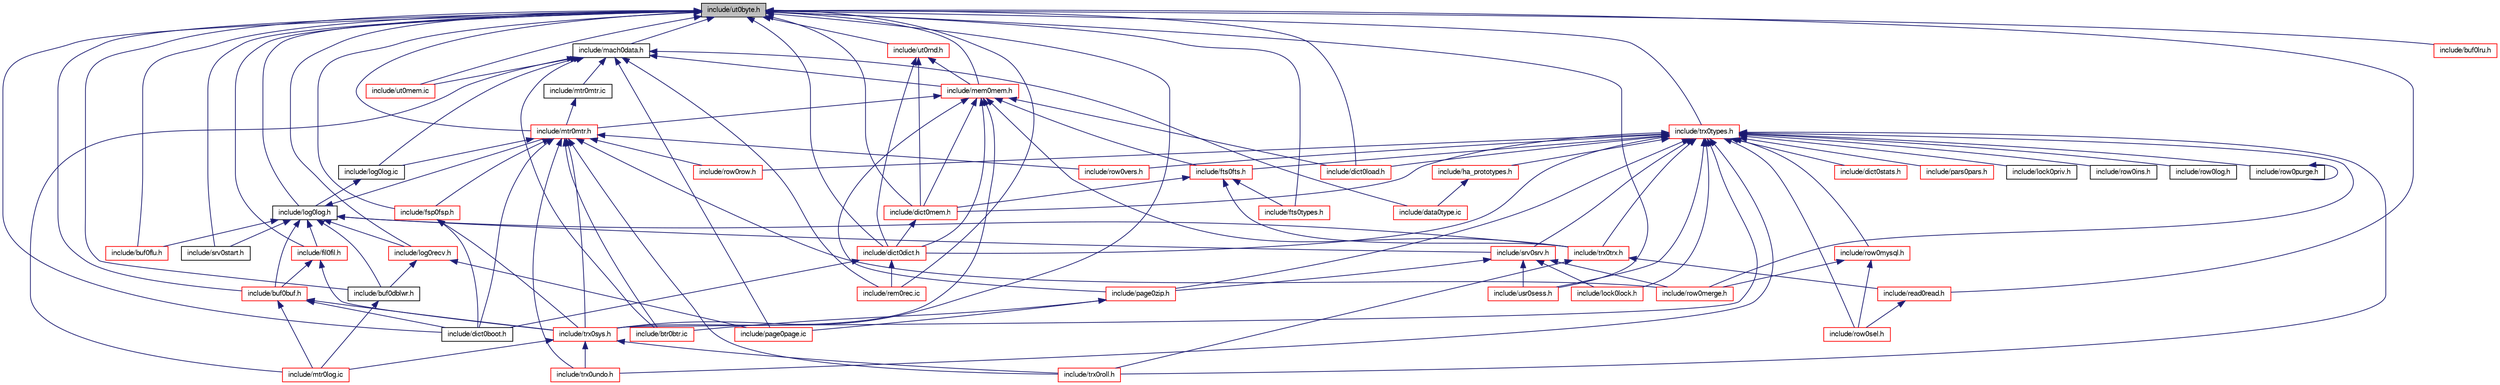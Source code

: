 digraph "include/ut0byte.h"
{
  bgcolor="transparent";
  edge [fontname="FreeSans",fontsize="10",labelfontname="FreeSans",labelfontsize="10"];
  node [fontname="FreeSans",fontsize="10",shape=record];
  Node1 [label="include/ut0byte.h",height=0.2,width=0.4,color="black", fillcolor="grey75", style="filled" fontcolor="black"];
  Node1 -> Node2 [dir="back",color="midnightblue",fontsize="10",style="solid",fontname="FreeSans"];
  Node2 [label="include/mach0data.h",height=0.2,width=0.4,color="black",URL="$mach0data_8h.html"];
  Node2 -> Node3 [dir="back",color="midnightblue",fontsize="10",style="solid",fontname="FreeSans"];
  Node3 [label="include/data0type.ic",height=0.2,width=0.4,color="red",URL="$data0type_8ic.html"];
  Node2 -> Node4 [dir="back",color="midnightblue",fontsize="10",style="solid",fontname="FreeSans"];
  Node4 [label="include/ut0mem.ic",height=0.2,width=0.4,color="red",URL="$ut0mem_8ic.html"];
  Node2 -> Node5 [dir="back",color="midnightblue",fontsize="10",style="solid",fontname="FreeSans"];
  Node5 [label="include/mem0mem.h",height=0.2,width=0.4,color="red",URL="$mem0mem_8h.html"];
  Node5 -> Node6 [dir="back",color="midnightblue",fontsize="10",style="solid",fontname="FreeSans"];
  Node6 [label="include/mtr0mtr.h",height=0.2,width=0.4,color="red",URL="$mtr0mtr_8h.html"];
  Node6 -> Node7 [dir="back",color="midnightblue",fontsize="10",style="solid",fontname="FreeSans"];
  Node7 [label="include/log0log.ic",height=0.2,width=0.4,color="black",URL="$log0log_8ic.html"];
  Node7 -> Node8 [dir="back",color="midnightblue",fontsize="10",style="solid",fontname="FreeSans"];
  Node8 [label="include/log0log.h",height=0.2,width=0.4,color="black",URL="$log0log_8h.html"];
  Node8 -> Node9 [dir="back",color="midnightblue",fontsize="10",style="solid",fontname="FreeSans"];
  Node9 [label="include/trx0trx.h",height=0.2,width=0.4,color="red",URL="$trx0trx_8h.html"];
  Node9 -> Node10 [dir="back",color="midnightblue",fontsize="10",style="solid",fontname="FreeSans"];
  Node10 [label="include/trx0roll.h",height=0.2,width=0.4,color="red",URL="$trx0roll_8h.html"];
  Node9 -> Node11 [dir="back",color="midnightblue",fontsize="10",style="solid",fontname="FreeSans"];
  Node11 [label="include/read0read.h",height=0.2,width=0.4,color="red",URL="$read0read_8h.html"];
  Node11 -> Node12 [dir="back",color="midnightblue",fontsize="10",style="solid",fontname="FreeSans"];
  Node12 [label="include/row0sel.h",height=0.2,width=0.4,color="red",URL="$row0sel_8h.html"];
  Node8 -> Node6 [dir="back",color="midnightblue",fontsize="10",style="solid",fontname="FreeSans"];
  Node8 -> Node13 [dir="back",color="midnightblue",fontsize="10",style="solid",fontname="FreeSans"];
  Node13 [label="include/fil0fil.h",height=0.2,width=0.4,color="red",URL="$fil0fil_8h.html"];
  Node13 -> Node14 [dir="back",color="midnightblue",fontsize="10",style="solid",fontname="FreeSans"];
  Node14 [label="include/trx0sys.h",height=0.2,width=0.4,color="red",URL="$trx0sys_8h.html"];
  Node14 -> Node10 [dir="back",color="midnightblue",fontsize="10",style="solid",fontname="FreeSans"];
  Node14 -> Node15 [dir="back",color="midnightblue",fontsize="10",style="solid",fontname="FreeSans"];
  Node15 [label="include/mtr0log.ic",height=0.2,width=0.4,color="red",URL="$mtr0log_8ic.html"];
  Node14 -> Node16 [dir="back",color="midnightblue",fontsize="10",style="solid",fontname="FreeSans"];
  Node16 [label="include/trx0undo.h",height=0.2,width=0.4,color="red",URL="$trx0undo_8h.html"];
  Node13 -> Node17 [dir="back",color="midnightblue",fontsize="10",style="solid",fontname="FreeSans"];
  Node17 [label="include/buf0buf.h",height=0.2,width=0.4,color="red",URL="$buf0buf_8h.html"];
  Node17 -> Node14 [dir="back",color="midnightblue",fontsize="10",style="solid",fontname="FreeSans"];
  Node17 -> Node15 [dir="back",color="midnightblue",fontsize="10",style="solid",fontname="FreeSans"];
  Node17 -> Node18 [dir="back",color="midnightblue",fontsize="10",style="solid",fontname="FreeSans"];
  Node18 [label="include/dict0boot.h",height=0.2,width=0.4,color="black",URL="$dict0boot_8h.html"];
  Node8 -> Node17 [dir="back",color="midnightblue",fontsize="10",style="solid",fontname="FreeSans"];
  Node8 -> Node19 [dir="back",color="midnightblue",fontsize="10",style="solid",fontname="FreeSans"];
  Node19 [label="include/buf0flu.h",height=0.2,width=0.4,color="red",URL="$buf0flu_8h.html"];
  Node8 -> Node20 [dir="back",color="midnightblue",fontsize="10",style="solid",fontname="FreeSans"];
  Node20 [label="include/srv0srv.h",height=0.2,width=0.4,color="red",URL="$srv0srv_8h.html"];
  Node20 -> Node21 [dir="back",color="midnightblue",fontsize="10",style="solid",fontname="FreeSans"];
  Node21 [label="include/usr0sess.h",height=0.2,width=0.4,color="red",URL="$usr0sess_8h.html"];
  Node20 -> Node22 [dir="back",color="midnightblue",fontsize="10",style="solid",fontname="FreeSans"];
  Node22 [label="include/page0zip.h",height=0.2,width=0.4,color="red",URL="$page0zip_8h.html"];
  Node22 -> Node23 [dir="back",color="midnightblue",fontsize="10",style="solid",fontname="FreeSans"];
  Node23 [label="include/page0page.ic",height=0.2,width=0.4,color="red",URL="$page0page_8ic.html"];
  Node22 -> Node24 [dir="back",color="midnightblue",fontsize="10",style="solid",fontname="FreeSans"];
  Node24 [label="include/btr0btr.ic",height=0.2,width=0.4,color="red",URL="$btr0btr_8ic.html"];
  Node20 -> Node25 [dir="back",color="midnightblue",fontsize="10",style="solid",fontname="FreeSans"];
  Node25 [label="include/lock0lock.h",height=0.2,width=0.4,color="red",URL="$lock0lock_8h.html"];
  Node20 -> Node26 [dir="back",color="midnightblue",fontsize="10",style="solid",fontname="FreeSans"];
  Node26 [label="include/row0merge.h",height=0.2,width=0.4,color="red",URL="$row0merge_8h.html"];
  Node8 -> Node27 [dir="back",color="midnightblue",fontsize="10",style="solid",fontname="FreeSans"];
  Node27 [label="include/buf0dblwr.h",height=0.2,width=0.4,color="black",URL="$buf0dblwr_8h.html"];
  Node27 -> Node15 [dir="back",color="midnightblue",fontsize="10",style="solid",fontname="FreeSans"];
  Node8 -> Node28 [dir="back",color="midnightblue",fontsize="10",style="solid",fontname="FreeSans"];
  Node28 [label="include/log0recv.h",height=0.2,width=0.4,color="red",URL="$log0recv_8h.html"];
  Node28 -> Node27 [dir="back",color="midnightblue",fontsize="10",style="solid",fontname="FreeSans"];
  Node28 -> Node23 [dir="back",color="midnightblue",fontsize="10",style="solid",fontname="FreeSans"];
  Node8 -> Node29 [dir="back",color="midnightblue",fontsize="10",style="solid",fontname="FreeSans"];
  Node29 [label="include/srv0start.h",height=0.2,width=0.4,color="black",URL="$srv0start_8h.html"];
  Node6 -> Node10 [dir="back",color="midnightblue",fontsize="10",style="solid",fontname="FreeSans"];
  Node6 -> Node14 [dir="back",color="midnightblue",fontsize="10",style="solid",fontname="FreeSans"];
  Node6 -> Node30 [dir="back",color="midnightblue",fontsize="10",style="solid",fontname="FreeSans"];
  Node30 [label="include/fsp0fsp.h",height=0.2,width=0.4,color="red",URL="$fsp0fsp_8h.html"];
  Node30 -> Node14 [dir="back",color="midnightblue",fontsize="10",style="solid",fontname="FreeSans"];
  Node30 -> Node18 [dir="back",color="midnightblue",fontsize="10",style="solid",fontname="FreeSans"];
  Node6 -> Node24 [dir="back",color="midnightblue",fontsize="10",style="solid",fontname="FreeSans"];
  Node6 -> Node18 [dir="back",color="midnightblue",fontsize="10",style="solid",fontname="FreeSans"];
  Node6 -> Node31 [dir="back",color="midnightblue",fontsize="10",style="solid",fontname="FreeSans"];
  Node31 [label="include/row0row.h",height=0.2,width=0.4,color="red",URL="$row0row_8h.html"];
  Node6 -> Node16 [dir="back",color="midnightblue",fontsize="10",style="solid",fontname="FreeSans"];
  Node6 -> Node32 [dir="back",color="midnightblue",fontsize="10",style="solid",fontname="FreeSans"];
  Node32 [label="include/row0vers.h",height=0.2,width=0.4,color="red",URL="$row0vers_8h.html"];
  Node6 -> Node26 [dir="back",color="midnightblue",fontsize="10",style="solid",fontname="FreeSans"];
  Node5 -> Node9 [dir="back",color="midnightblue",fontsize="10",style="solid",fontname="FreeSans"];
  Node5 -> Node33 [dir="back",color="midnightblue",fontsize="10",style="solid",fontname="FreeSans"];
  Node33 [label="include/fts0fts.h",height=0.2,width=0.4,color="red",URL="$fts0fts_8h.html"];
  Node33 -> Node9 [dir="back",color="midnightblue",fontsize="10",style="solid",fontname="FreeSans"];
  Node33 -> Node34 [dir="back",color="midnightblue",fontsize="10",style="solid",fontname="FreeSans"];
  Node34 [label="include/dict0mem.h",height=0.2,width=0.4,color="red",URL="$dict0mem_8h.html"];
  Node34 -> Node35 [dir="back",color="midnightblue",fontsize="10",style="solid",fontname="FreeSans"];
  Node35 [label="include/dict0dict.h",height=0.2,width=0.4,color="red",URL="$dict0dict_8h.html"];
  Node35 -> Node36 [dir="back",color="midnightblue",fontsize="10",style="solid",fontname="FreeSans"];
  Node36 [label="include/rem0rec.ic",height=0.2,width=0.4,color="red",URL="$rem0rec_8ic.html"];
  Node35 -> Node18 [dir="back",color="midnightblue",fontsize="10",style="solid",fontname="FreeSans"];
  Node33 -> Node37 [dir="back",color="midnightblue",fontsize="10",style="solid",fontname="FreeSans"];
  Node37 [label="include/fts0types.h",height=0.2,width=0.4,color="red",URL="$fts0types_8h.html"];
  Node5 -> Node14 [dir="back",color="midnightblue",fontsize="10",style="solid",fontname="FreeSans"];
  Node5 -> Node34 [dir="back",color="midnightblue",fontsize="10",style="solid",fontname="FreeSans"];
  Node5 -> Node35 [dir="back",color="midnightblue",fontsize="10",style="solid",fontname="FreeSans"];
  Node5 -> Node38 [dir="back",color="midnightblue",fontsize="10",style="solid",fontname="FreeSans"];
  Node38 [label="include/dict0load.h",height=0.2,width=0.4,color="red",URL="$dict0load_8h.html"];
  Node5 -> Node22 [dir="back",color="midnightblue",fontsize="10",style="solid",fontname="FreeSans"];
  Node2 -> Node7 [dir="back",color="midnightblue",fontsize="10",style="solid",fontname="FreeSans"];
  Node2 -> Node39 [dir="back",color="midnightblue",fontsize="10",style="solid",fontname="FreeSans"];
  Node39 [label="include/mtr0mtr.ic",height=0.2,width=0.4,color="black",URL="$mtr0mtr_8ic.html"];
  Node39 -> Node6 [dir="back",color="midnightblue",fontsize="10",style="solid",fontname="FreeSans"];
  Node2 -> Node15 [dir="back",color="midnightblue",fontsize="10",style="solid",fontname="FreeSans"];
  Node2 -> Node36 [dir="back",color="midnightblue",fontsize="10",style="solid",fontname="FreeSans"];
  Node2 -> Node23 [dir="back",color="midnightblue",fontsize="10",style="solid",fontname="FreeSans"];
  Node2 -> Node24 [dir="back",color="midnightblue",fontsize="10",style="solid",fontname="FreeSans"];
  Node1 -> Node4 [dir="back",color="midnightblue",fontsize="10",style="solid",fontname="FreeSans"];
  Node1 -> Node40 [dir="back",color="midnightblue",fontsize="10",style="solid",fontname="FreeSans"];
  Node40 [label="include/trx0types.h",height=0.2,width=0.4,color="red",URL="$trx0types_8h.html"];
  Node40 -> Node41 [dir="back",color="midnightblue",fontsize="10",style="solid",fontname="FreeSans"];
  Node41 [label="include/ha_prototypes.h",height=0.2,width=0.4,color="red",URL="$ha__prototypes_8h.html"];
  Node41 -> Node3 [dir="back",color="midnightblue",fontsize="10",style="solid",fontname="FreeSans"];
  Node40 -> Node9 [dir="back",color="midnightblue",fontsize="10",style="solid",fontname="FreeSans"];
  Node40 -> Node33 [dir="back",color="midnightblue",fontsize="10",style="solid",fontname="FreeSans"];
  Node40 -> Node10 [dir="back",color="midnightblue",fontsize="10",style="solid",fontname="FreeSans"];
  Node40 -> Node14 [dir="back",color="midnightblue",fontsize="10",style="solid",fontname="FreeSans"];
  Node40 -> Node20 [dir="back",color="midnightblue",fontsize="10",style="solid",fontname="FreeSans"];
  Node40 -> Node21 [dir="back",color="midnightblue",fontsize="10",style="solid",fontname="FreeSans"];
  Node40 -> Node34 [dir="back",color="midnightblue",fontsize="10",style="solid",fontname="FreeSans"];
  Node40 -> Node35 [dir="back",color="midnightblue",fontsize="10",style="solid",fontname="FreeSans"];
  Node40 -> Node38 [dir="back",color="midnightblue",fontsize="10",style="solid",fontname="FreeSans"];
  Node40 -> Node22 [dir="back",color="midnightblue",fontsize="10",style="solid",fontname="FreeSans"];
  Node40 -> Node42 [dir="back",color="midnightblue",fontsize="10",style="solid",fontname="FreeSans"];
  Node42 [label="include/dict0stats.h",height=0.2,width=0.4,color="red",URL="$dict0stats_8h.html"];
  Node40 -> Node43 [dir="back",color="midnightblue",fontsize="10",style="solid",fontname="FreeSans"];
  Node43 [label="include/pars0pars.h",height=0.2,width=0.4,color="red",URL="$pars0pars_8h.html"];
  Node40 -> Node25 [dir="back",color="midnightblue",fontsize="10",style="solid",fontname="FreeSans"];
  Node40 -> Node31 [dir="back",color="midnightblue",fontsize="10",style="solid",fontname="FreeSans"];
  Node40 -> Node16 [dir="back",color="midnightblue",fontsize="10",style="solid",fontname="FreeSans"];
  Node40 -> Node32 [dir="back",color="midnightblue",fontsize="10",style="solid",fontname="FreeSans"];
  Node40 -> Node44 [dir="back",color="midnightblue",fontsize="10",style="solid",fontname="FreeSans"];
  Node44 [label="include/lock0priv.h",height=0.2,width=0.4,color="black",URL="$lock0priv_8h.html"];
  Node40 -> Node12 [dir="back",color="midnightblue",fontsize="10",style="solid",fontname="FreeSans"];
  Node40 -> Node45 [dir="back",color="midnightblue",fontsize="10",style="solid",fontname="FreeSans"];
  Node45 [label="include/row0mysql.h",height=0.2,width=0.4,color="red",URL="$row0mysql_8h.html"];
  Node45 -> Node12 [dir="back",color="midnightblue",fontsize="10",style="solid",fontname="FreeSans"];
  Node45 -> Node26 [dir="back",color="midnightblue",fontsize="10",style="solid",fontname="FreeSans"];
  Node40 -> Node26 [dir="back",color="midnightblue",fontsize="10",style="solid",fontname="FreeSans"];
  Node40 -> Node46 [dir="back",color="midnightblue",fontsize="10",style="solid",fontname="FreeSans"];
  Node46 [label="include/row0ins.h",height=0.2,width=0.4,color="black",URL="$row0ins_8h.html"];
  Node40 -> Node47 [dir="back",color="midnightblue",fontsize="10",style="solid",fontname="FreeSans"];
  Node47 [label="include/row0log.h",height=0.2,width=0.4,color="black",URL="$row0log_8h.html"];
  Node40 -> Node48 [dir="back",color="midnightblue",fontsize="10",style="solid",fontname="FreeSans"];
  Node48 [label="include/row0purge.h",height=0.2,width=0.4,color="black",URL="$row0purge_8h.html"];
  Node48 -> Node48 [dir="back",color="midnightblue",fontsize="10",style="solid",fontname="FreeSans"];
  Node1 -> Node5 [dir="back",color="midnightblue",fontsize="10",style="solid",fontname="FreeSans"];
  Node1 -> Node49 [dir="back",color="midnightblue",fontsize="10",style="solid",fontname="FreeSans"];
  Node49 [label="include/ut0rnd.h",height=0.2,width=0.4,color="red",URL="$ut0rnd_8h.html"];
  Node49 -> Node5 [dir="back",color="midnightblue",fontsize="10",style="solid",fontname="FreeSans"];
  Node49 -> Node34 [dir="back",color="midnightblue",fontsize="10",style="solid",fontname="FreeSans"];
  Node49 -> Node35 [dir="back",color="midnightblue",fontsize="10",style="solid",fontname="FreeSans"];
  Node1 -> Node8 [dir="back",color="midnightblue",fontsize="10",style="solid",fontname="FreeSans"];
  Node1 -> Node6 [dir="back",color="midnightblue",fontsize="10",style="solid",fontname="FreeSans"];
  Node1 -> Node13 [dir="back",color="midnightblue",fontsize="10",style="solid",fontname="FreeSans"];
  Node1 -> Node17 [dir="back",color="midnightblue",fontsize="10",style="solid",fontname="FreeSans"];
  Node1 -> Node19 [dir="back",color="midnightblue",fontsize="10",style="solid",fontname="FreeSans"];
  Node1 -> Node50 [dir="back",color="midnightblue",fontsize="10",style="solid",fontname="FreeSans"];
  Node50 [label="include/buf0lru.h",height=0.2,width=0.4,color="red",URL="$buf0lru_8h.html"];
  Node1 -> Node14 [dir="back",color="midnightblue",fontsize="10",style="solid",fontname="FreeSans"];
  Node1 -> Node27 [dir="back",color="midnightblue",fontsize="10",style="solid",fontname="FreeSans"];
  Node1 -> Node28 [dir="back",color="midnightblue",fontsize="10",style="solid",fontname="FreeSans"];
  Node1 -> Node30 [dir="back",color="midnightblue",fontsize="10",style="solid",fontname="FreeSans"];
  Node1 -> Node21 [dir="back",color="midnightblue",fontsize="10",style="solid",fontname="FreeSans"];
  Node1 -> Node36 [dir="back",color="midnightblue",fontsize="10",style="solid",fontname="FreeSans"];
  Node1 -> Node34 [dir="back",color="midnightblue",fontsize="10",style="solid",fontname="FreeSans"];
  Node1 -> Node35 [dir="back",color="midnightblue",fontsize="10",style="solid",fontname="FreeSans"];
  Node1 -> Node38 [dir="back",color="midnightblue",fontsize="10",style="solid",fontname="FreeSans"];
  Node1 -> Node18 [dir="back",color="midnightblue",fontsize="10",style="solid",fontname="FreeSans"];
  Node1 -> Node37 [dir="back",color="midnightblue",fontsize="10",style="solid",fontname="FreeSans"];
  Node1 -> Node11 [dir="back",color="midnightblue",fontsize="10",style="solid",fontname="FreeSans"];
  Node1 -> Node29 [dir="back",color="midnightblue",fontsize="10",style="solid",fontname="FreeSans"];
}
